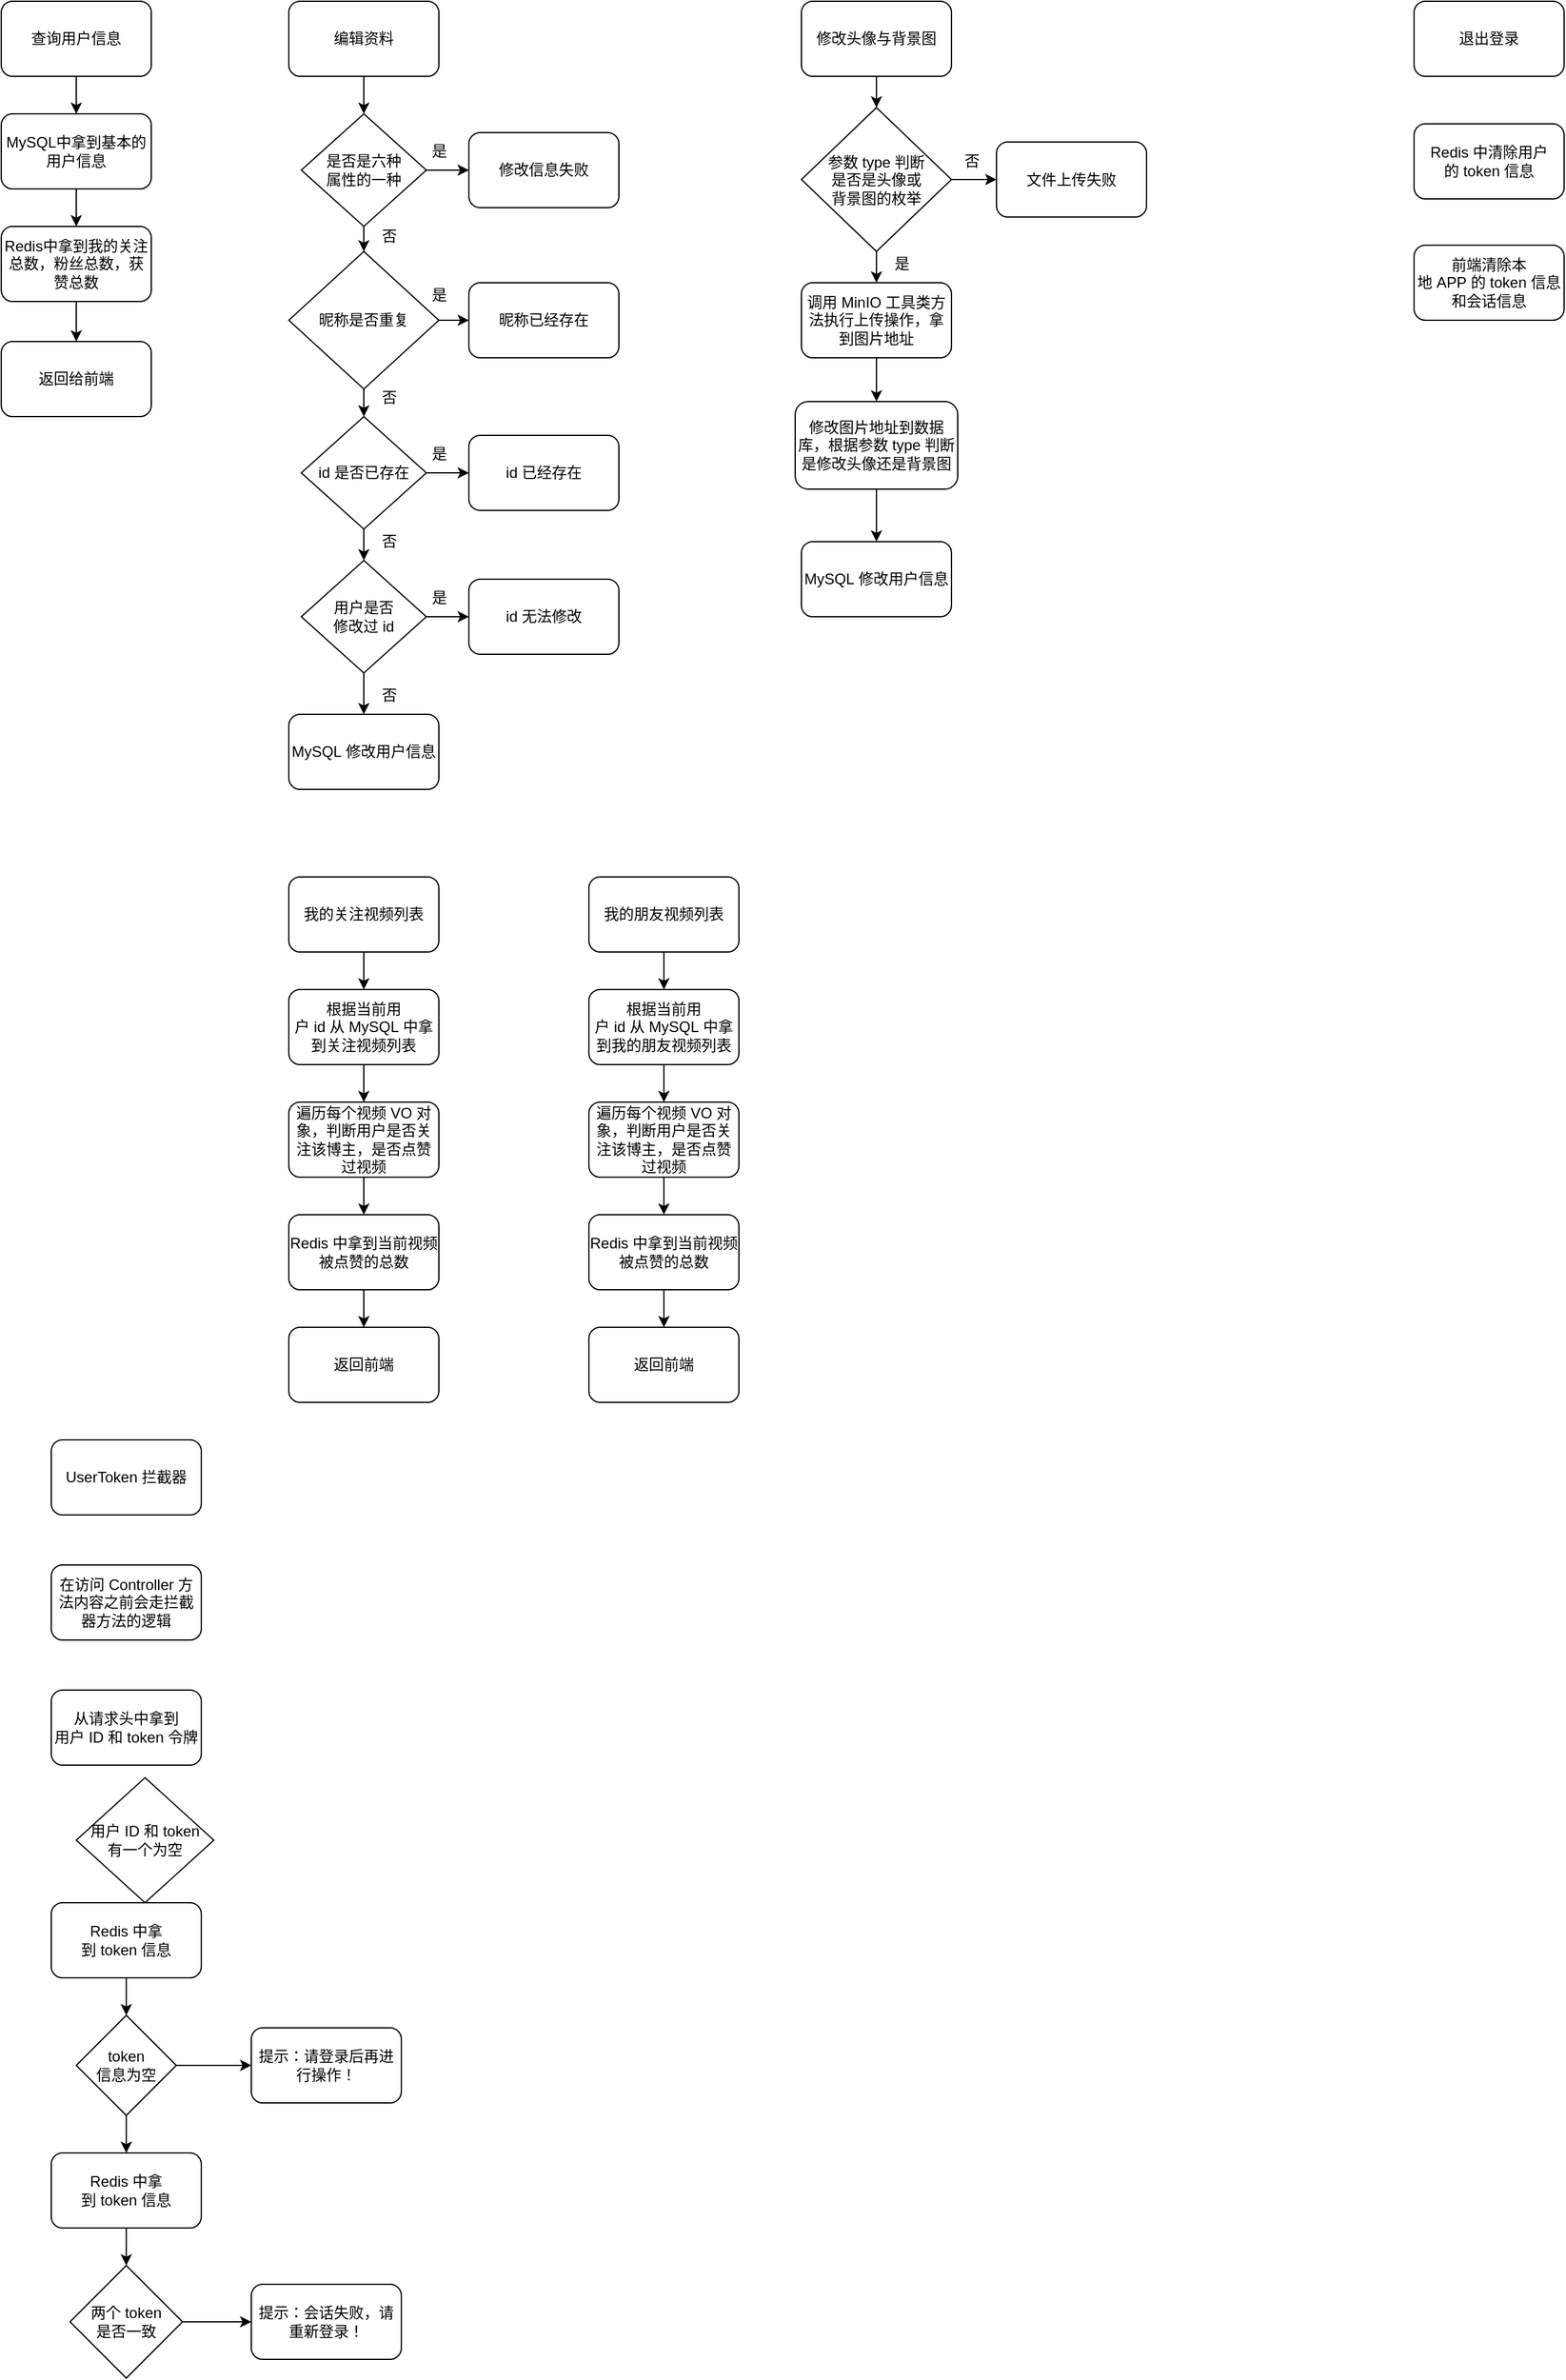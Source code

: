 <mxfile version="21.3.4" type="github">
  <diagram name="第 1 页" id="0AUaaIVt-kkO4RMALrJo">
    <mxGraphModel dx="880" dy="452" grid="1" gridSize="10" guides="1" tooltips="1" connect="1" arrows="1" fold="1" page="1" pageScale="1" pageWidth="827" pageHeight="1169" math="0" shadow="0">
      <root>
        <mxCell id="0" />
        <mxCell id="1" parent="0" />
        <mxCell id="nrDlEzxW3YHy5IL3hc1I-7" value="" style="edgeStyle=orthogonalEdgeStyle;rounded=0;orthogonalLoop=1;jettySize=auto;html=1;" parent="1" source="nrDlEzxW3YHy5IL3hc1I-1" target="nrDlEzxW3YHy5IL3hc1I-4" edge="1">
          <mxGeometry relative="1" as="geometry" />
        </mxCell>
        <mxCell id="nrDlEzxW3YHy5IL3hc1I-1" value="查询用户信息" style="rounded=1;whiteSpace=wrap;html=1;" parent="1" vertex="1">
          <mxGeometry x="40" y="30" width="120" height="60" as="geometry" />
        </mxCell>
        <mxCell id="nrDlEzxW3YHy5IL3hc1I-10" value="" style="edgeStyle=orthogonalEdgeStyle;rounded=0;orthogonalLoop=1;jettySize=auto;html=1;" parent="1" source="nrDlEzxW3YHy5IL3hc1I-3" target="nrDlEzxW3YHy5IL3hc1I-5" edge="1">
          <mxGeometry relative="1" as="geometry" />
        </mxCell>
        <mxCell id="nrDlEzxW3YHy5IL3hc1I-3" value="Redis中拿到我的关注总数，粉丝总数，获赞总数" style="rounded=1;whiteSpace=wrap;html=1;" parent="1" vertex="1">
          <mxGeometry x="40" y="210" width="120" height="60" as="geometry" />
        </mxCell>
        <mxCell id="nrDlEzxW3YHy5IL3hc1I-8" value="" style="edgeStyle=orthogonalEdgeStyle;rounded=0;orthogonalLoop=1;jettySize=auto;html=1;" parent="1" source="nrDlEzxW3YHy5IL3hc1I-4" target="nrDlEzxW3YHy5IL3hc1I-3" edge="1">
          <mxGeometry relative="1" as="geometry" />
        </mxCell>
        <mxCell id="nrDlEzxW3YHy5IL3hc1I-4" value="MySQL中拿到基本的用户信息" style="rounded=1;whiteSpace=wrap;html=1;" parent="1" vertex="1">
          <mxGeometry x="40" y="120" width="120" height="60" as="geometry" />
        </mxCell>
        <mxCell id="nrDlEzxW3YHy5IL3hc1I-5" value="返回给前端" style="rounded=1;whiteSpace=wrap;html=1;" parent="1" vertex="1">
          <mxGeometry x="40" y="302" width="120" height="60" as="geometry" />
        </mxCell>
        <mxCell id="nrDlEzxW3YHy5IL3hc1I-14" value="" style="edgeStyle=orthogonalEdgeStyle;rounded=0;orthogonalLoop=1;jettySize=auto;html=1;" parent="1" source="nrDlEzxW3YHy5IL3hc1I-11" target="nrDlEzxW3YHy5IL3hc1I-13" edge="1">
          <mxGeometry relative="1" as="geometry" />
        </mxCell>
        <mxCell id="nrDlEzxW3YHy5IL3hc1I-11" value="编辑资料" style="rounded=1;whiteSpace=wrap;html=1;" parent="1" vertex="1">
          <mxGeometry x="270" y="30" width="120" height="60" as="geometry" />
        </mxCell>
        <mxCell id="nrDlEzxW3YHy5IL3hc1I-16" value="" style="edgeStyle=orthogonalEdgeStyle;rounded=0;orthogonalLoop=1;jettySize=auto;html=1;" parent="1" source="nrDlEzxW3YHy5IL3hc1I-13" target="nrDlEzxW3YHy5IL3hc1I-15" edge="1">
          <mxGeometry relative="1" as="geometry" />
        </mxCell>
        <mxCell id="nrDlEzxW3YHy5IL3hc1I-21" value="" style="edgeStyle=orthogonalEdgeStyle;rounded=0;orthogonalLoop=1;jettySize=auto;html=1;" parent="1" source="nrDlEzxW3YHy5IL3hc1I-13" target="nrDlEzxW3YHy5IL3hc1I-18" edge="1">
          <mxGeometry relative="1" as="geometry" />
        </mxCell>
        <mxCell id="nrDlEzxW3YHy5IL3hc1I-13" value="是否是六种&lt;br&gt;属性的一种" style="rhombus;whiteSpace=wrap;html=1;" parent="1" vertex="1">
          <mxGeometry x="280" y="120" width="100" height="90" as="geometry" />
        </mxCell>
        <mxCell id="nrDlEzxW3YHy5IL3hc1I-15" value="修改信息失败" style="rounded=1;whiteSpace=wrap;html=1;" parent="1" vertex="1">
          <mxGeometry x="414" y="135" width="120" height="60" as="geometry" />
        </mxCell>
        <mxCell id="nrDlEzxW3YHy5IL3hc1I-22" value="" style="edgeStyle=orthogonalEdgeStyle;rounded=0;orthogonalLoop=1;jettySize=auto;html=1;" parent="1" source="nrDlEzxW3YHy5IL3hc1I-18" target="nrDlEzxW3YHy5IL3hc1I-19" edge="1">
          <mxGeometry relative="1" as="geometry" />
        </mxCell>
        <mxCell id="nrDlEzxW3YHy5IL3hc1I-24" value="" style="edgeStyle=orthogonalEdgeStyle;rounded=0;orthogonalLoop=1;jettySize=auto;html=1;" parent="1" source="nrDlEzxW3YHy5IL3hc1I-18" target="nrDlEzxW3YHy5IL3hc1I-20" edge="1">
          <mxGeometry relative="1" as="geometry" />
        </mxCell>
        <mxCell id="nrDlEzxW3YHy5IL3hc1I-18" value="昵称是否重复" style="rhombus;whiteSpace=wrap;html=1;" parent="1" vertex="1">
          <mxGeometry x="270" y="230" width="120" height="110" as="geometry" />
        </mxCell>
        <mxCell id="nrDlEzxW3YHy5IL3hc1I-19" value="昵称已经存在" style="rounded=1;whiteSpace=wrap;html=1;" parent="1" vertex="1">
          <mxGeometry x="414" y="255" width="120" height="60" as="geometry" />
        </mxCell>
        <mxCell id="nrDlEzxW3YHy5IL3hc1I-29" value="" style="edgeStyle=orthogonalEdgeStyle;rounded=0;orthogonalLoop=1;jettySize=auto;html=1;" parent="1" source="nrDlEzxW3YHy5IL3hc1I-20" target="nrDlEzxW3YHy5IL3hc1I-27" edge="1">
          <mxGeometry relative="1" as="geometry" />
        </mxCell>
        <mxCell id="sMi1jE_PJqb1ZQ5FPbgI-5" value="" style="edgeStyle=orthogonalEdgeStyle;rounded=0;orthogonalLoop=1;jettySize=auto;html=1;" parent="1" source="nrDlEzxW3YHy5IL3hc1I-20" target="nrDlEzxW3YHy5IL3hc1I-26" edge="1">
          <mxGeometry relative="1" as="geometry" />
        </mxCell>
        <mxCell id="nrDlEzxW3YHy5IL3hc1I-20" value="id&amp;nbsp;是否已存在" style="rhombus;whiteSpace=wrap;html=1;" parent="1" vertex="1">
          <mxGeometry x="280" y="362" width="100" height="90" as="geometry" />
        </mxCell>
        <mxCell id="nrDlEzxW3YHy5IL3hc1I-26" value="id 已经存在" style="rounded=1;whiteSpace=wrap;html=1;" parent="1" vertex="1">
          <mxGeometry x="414" y="377" width="120" height="60" as="geometry" />
        </mxCell>
        <mxCell id="nrDlEzxW3YHy5IL3hc1I-30" value="" style="edgeStyle=orthogonalEdgeStyle;rounded=0;orthogonalLoop=1;jettySize=auto;html=1;" parent="1" source="nrDlEzxW3YHy5IL3hc1I-27" target="nrDlEzxW3YHy5IL3hc1I-28" edge="1">
          <mxGeometry relative="1" as="geometry" />
        </mxCell>
        <mxCell id="nrDlEzxW3YHy5IL3hc1I-32" value="" style="edgeStyle=orthogonalEdgeStyle;rounded=0;orthogonalLoop=1;jettySize=auto;html=1;" parent="1" source="nrDlEzxW3YHy5IL3hc1I-27" target="nrDlEzxW3YHy5IL3hc1I-31" edge="1">
          <mxGeometry relative="1" as="geometry" />
        </mxCell>
        <mxCell id="nrDlEzxW3YHy5IL3hc1I-27" value="用户是否&lt;br&gt;修改过 id" style="rhombus;whiteSpace=wrap;html=1;" parent="1" vertex="1">
          <mxGeometry x="280" y="477" width="100" height="90" as="geometry" />
        </mxCell>
        <mxCell id="nrDlEzxW3YHy5IL3hc1I-28" value="id&amp;nbsp;无法修改" style="rounded=1;whiteSpace=wrap;html=1;" parent="1" vertex="1">
          <mxGeometry x="414" y="492" width="120" height="60" as="geometry" />
        </mxCell>
        <mxCell id="nrDlEzxW3YHy5IL3hc1I-31" value="MySQL&amp;nbsp;修改用户信息" style="rounded=1;whiteSpace=wrap;html=1;" parent="1" vertex="1">
          <mxGeometry x="270" y="600" width="120" height="60" as="geometry" />
        </mxCell>
        <mxCell id="nrDlEzxW3YHy5IL3hc1I-35" value="" style="edgeStyle=orthogonalEdgeStyle;rounded=0;orthogonalLoop=1;jettySize=auto;html=1;" parent="1" source="nrDlEzxW3YHy5IL3hc1I-33" target="nrDlEzxW3YHy5IL3hc1I-34" edge="1">
          <mxGeometry relative="1" as="geometry" />
        </mxCell>
        <mxCell id="nrDlEzxW3YHy5IL3hc1I-33" value="修改头像与背景图" style="rounded=1;whiteSpace=wrap;html=1;" parent="1" vertex="1">
          <mxGeometry x="680" y="30" width="120" height="60" as="geometry" />
        </mxCell>
        <mxCell id="nrDlEzxW3YHy5IL3hc1I-37" value="" style="edgeStyle=orthogonalEdgeStyle;rounded=0;orthogonalLoop=1;jettySize=auto;html=1;" parent="1" source="nrDlEzxW3YHy5IL3hc1I-34" target="nrDlEzxW3YHy5IL3hc1I-36" edge="1">
          <mxGeometry relative="1" as="geometry" />
        </mxCell>
        <mxCell id="nrDlEzxW3YHy5IL3hc1I-40" value="" style="edgeStyle=orthogonalEdgeStyle;rounded=0;orthogonalLoop=1;jettySize=auto;html=1;" parent="1" source="nrDlEzxW3YHy5IL3hc1I-34" target="nrDlEzxW3YHy5IL3hc1I-38" edge="1">
          <mxGeometry relative="1" as="geometry" />
        </mxCell>
        <mxCell id="nrDlEzxW3YHy5IL3hc1I-34" value="参数&amp;nbsp;type&amp;nbsp;判断&lt;br&gt;是否是头像或&lt;br&gt;背景图的枚举" style="rhombus;whiteSpace=wrap;html=1;" parent="1" vertex="1">
          <mxGeometry x="680" y="115" width="120" height="115" as="geometry" />
        </mxCell>
        <mxCell id="nrDlEzxW3YHy5IL3hc1I-36" value="文件上传失败" style="rounded=1;whiteSpace=wrap;html=1;" parent="1" vertex="1">
          <mxGeometry x="836" y="142.5" width="120" height="60" as="geometry" />
        </mxCell>
        <mxCell id="nrDlEzxW3YHy5IL3hc1I-41" value="" style="edgeStyle=orthogonalEdgeStyle;rounded=0;orthogonalLoop=1;jettySize=auto;html=1;" parent="1" source="nrDlEzxW3YHy5IL3hc1I-38" target="nrDlEzxW3YHy5IL3hc1I-39" edge="1">
          <mxGeometry relative="1" as="geometry" />
        </mxCell>
        <mxCell id="nrDlEzxW3YHy5IL3hc1I-38" value="调用&amp;nbsp;MinIO&amp;nbsp;工具类方法执行上传操作，拿到图片地址" style="rounded=1;whiteSpace=wrap;html=1;" parent="1" vertex="1">
          <mxGeometry x="680" y="255" width="120" height="60" as="geometry" />
        </mxCell>
        <mxCell id="ssj-WsS2pF4nqh3vulHq-2" value="" style="edgeStyle=orthogonalEdgeStyle;rounded=0;orthogonalLoop=1;jettySize=auto;html=1;" edge="1" parent="1" source="nrDlEzxW3YHy5IL3hc1I-39" target="ssj-WsS2pF4nqh3vulHq-1">
          <mxGeometry relative="1" as="geometry" />
        </mxCell>
        <mxCell id="nrDlEzxW3YHy5IL3hc1I-39" value="修改图片地址到数据库，根据参数&amp;nbsp;type&amp;nbsp;判断是修改头像还是背景图" style="rounded=1;whiteSpace=wrap;html=1;" parent="1" vertex="1">
          <mxGeometry x="675" y="350" width="130" height="70" as="geometry" />
        </mxCell>
        <mxCell id="nrDlEzxW3YHy5IL3hc1I-44" value="" style="edgeStyle=orthogonalEdgeStyle;rounded=0;orthogonalLoop=1;jettySize=auto;html=1;" parent="1" source="nrDlEzxW3YHy5IL3hc1I-42" target="nrDlEzxW3YHy5IL3hc1I-43" edge="1">
          <mxGeometry relative="1" as="geometry" />
        </mxCell>
        <mxCell id="nrDlEzxW3YHy5IL3hc1I-42" value="我的关注视频列表" style="rounded=1;whiteSpace=wrap;html=1;" parent="1" vertex="1">
          <mxGeometry x="270" y="730" width="120" height="60" as="geometry" />
        </mxCell>
        <mxCell id="nrDlEzxW3YHy5IL3hc1I-47" value="" style="edgeStyle=orthogonalEdgeStyle;rounded=0;orthogonalLoop=1;jettySize=auto;html=1;" parent="1" source="nrDlEzxW3YHy5IL3hc1I-43" target="nrDlEzxW3YHy5IL3hc1I-45" edge="1">
          <mxGeometry relative="1" as="geometry" />
        </mxCell>
        <mxCell id="nrDlEzxW3YHy5IL3hc1I-43" value="根据当前用户&amp;nbsp;id&amp;nbsp;从&amp;nbsp;MySQL&amp;nbsp;中拿到关注视频列表" style="whiteSpace=wrap;html=1;rounded=1;" parent="1" vertex="1">
          <mxGeometry x="270" y="820" width="120" height="60" as="geometry" />
        </mxCell>
        <mxCell id="nrDlEzxW3YHy5IL3hc1I-48" value="" style="edgeStyle=orthogonalEdgeStyle;rounded=0;orthogonalLoop=1;jettySize=auto;html=1;" parent="1" source="nrDlEzxW3YHy5IL3hc1I-45" target="nrDlEzxW3YHy5IL3hc1I-46" edge="1">
          <mxGeometry relative="1" as="geometry" />
        </mxCell>
        <mxCell id="nrDlEzxW3YHy5IL3hc1I-45" value="遍历每个视频&amp;nbsp;VO&amp;nbsp;对象，判断用户是否关注该博主，是否点赞过视频" style="whiteSpace=wrap;html=1;rounded=1;" parent="1" vertex="1">
          <mxGeometry x="270" y="910" width="120" height="60" as="geometry" />
        </mxCell>
        <mxCell id="ssj-WsS2pF4nqh3vulHq-4" value="" style="edgeStyle=orthogonalEdgeStyle;rounded=0;orthogonalLoop=1;jettySize=auto;html=1;" edge="1" parent="1" source="nrDlEzxW3YHy5IL3hc1I-46" target="ssj-WsS2pF4nqh3vulHq-3">
          <mxGeometry relative="1" as="geometry" />
        </mxCell>
        <mxCell id="nrDlEzxW3YHy5IL3hc1I-46" value="Redis&amp;nbsp;中拿到当前视频被点赞的总数" style="whiteSpace=wrap;html=1;rounded=1;" parent="1" vertex="1">
          <mxGeometry x="270" y="1000" width="120" height="60" as="geometry" />
        </mxCell>
        <mxCell id="nrDlEzxW3YHy5IL3hc1I-54" value="" style="edgeStyle=orthogonalEdgeStyle;rounded=0;orthogonalLoop=1;jettySize=auto;html=1;" parent="1" source="nrDlEzxW3YHy5IL3hc1I-49" target="nrDlEzxW3YHy5IL3hc1I-50" edge="1">
          <mxGeometry relative="1" as="geometry" />
        </mxCell>
        <mxCell id="nrDlEzxW3YHy5IL3hc1I-49" value="我的朋友视频列表" style="rounded=1;whiteSpace=wrap;html=1;" parent="1" vertex="1">
          <mxGeometry x="510" y="730" width="120" height="60" as="geometry" />
        </mxCell>
        <mxCell id="nrDlEzxW3YHy5IL3hc1I-55" value="" style="edgeStyle=orthogonalEdgeStyle;rounded=0;orthogonalLoop=1;jettySize=auto;html=1;" parent="1" source="nrDlEzxW3YHy5IL3hc1I-50" target="nrDlEzxW3YHy5IL3hc1I-51" edge="1">
          <mxGeometry relative="1" as="geometry" />
        </mxCell>
        <mxCell id="nrDlEzxW3YHy5IL3hc1I-50" value="根据当前用户&amp;nbsp;id&amp;nbsp;从&amp;nbsp;MySQL&amp;nbsp;中拿到我的朋友视频列表" style="whiteSpace=wrap;html=1;rounded=1;" parent="1" vertex="1">
          <mxGeometry x="510" y="820" width="120" height="60" as="geometry" />
        </mxCell>
        <mxCell id="nrDlEzxW3YHy5IL3hc1I-56" value="" style="edgeStyle=orthogonalEdgeStyle;rounded=0;orthogonalLoop=1;jettySize=auto;html=1;" parent="1" source="nrDlEzxW3YHy5IL3hc1I-51" target="nrDlEzxW3YHy5IL3hc1I-52" edge="1">
          <mxGeometry relative="1" as="geometry" />
        </mxCell>
        <mxCell id="nrDlEzxW3YHy5IL3hc1I-51" value="遍历每个视频&amp;nbsp;VO&amp;nbsp;对象，判断用户是否关注该博主，是否点赞过视频" style="whiteSpace=wrap;html=1;rounded=1;" parent="1" vertex="1">
          <mxGeometry x="510" y="910" width="120" height="60" as="geometry" />
        </mxCell>
        <mxCell id="ssj-WsS2pF4nqh3vulHq-6" value="" style="edgeStyle=orthogonalEdgeStyle;rounded=0;orthogonalLoop=1;jettySize=auto;html=1;" edge="1" parent="1" source="nrDlEzxW3YHy5IL3hc1I-52" target="ssj-WsS2pF4nqh3vulHq-5">
          <mxGeometry relative="1" as="geometry" />
        </mxCell>
        <mxCell id="nrDlEzxW3YHy5IL3hc1I-52" value="Redis&amp;nbsp;中拿到当前视频被点赞的总数" style="whiteSpace=wrap;html=1;rounded=1;" parent="1" vertex="1">
          <mxGeometry x="510" y="1000" width="120" height="60" as="geometry" />
        </mxCell>
        <mxCell id="sMi1jE_PJqb1ZQ5FPbgI-2" value="是" style="text;html=1;align=center;verticalAlign=middle;resizable=0;points=[];autosize=1;strokeColor=none;fillColor=none;" parent="1" vertex="1">
          <mxGeometry x="370" y="135" width="40" height="30" as="geometry" />
        </mxCell>
        <mxCell id="sMi1jE_PJqb1ZQ5FPbgI-3" value="否" style="text;html=1;align=center;verticalAlign=middle;resizable=0;points=[];autosize=1;strokeColor=none;fillColor=none;" parent="1" vertex="1">
          <mxGeometry x="330" y="202.5" width="40" height="30" as="geometry" />
        </mxCell>
        <mxCell id="sMi1jE_PJqb1ZQ5FPbgI-4" value="是" style="text;html=1;align=center;verticalAlign=middle;resizable=0;points=[];autosize=1;strokeColor=none;fillColor=none;" parent="1" vertex="1">
          <mxGeometry x="370" y="250" width="40" height="30" as="geometry" />
        </mxCell>
        <mxCell id="sMi1jE_PJqb1ZQ5FPbgI-6" value="是" style="text;html=1;align=center;verticalAlign=middle;resizable=0;points=[];autosize=1;strokeColor=none;fillColor=none;" parent="1" vertex="1">
          <mxGeometry x="370" y="377" width="40" height="30" as="geometry" />
        </mxCell>
        <mxCell id="sMi1jE_PJqb1ZQ5FPbgI-7" value="是" style="text;html=1;align=center;verticalAlign=middle;resizable=0;points=[];autosize=1;strokeColor=none;fillColor=none;" parent="1" vertex="1">
          <mxGeometry x="370" y="492" width="40" height="30" as="geometry" />
        </mxCell>
        <mxCell id="sMi1jE_PJqb1ZQ5FPbgI-8" value="否" style="text;html=1;align=center;verticalAlign=middle;resizable=0;points=[];autosize=1;strokeColor=none;fillColor=none;" parent="1" vertex="1">
          <mxGeometry x="330" y="332" width="40" height="30" as="geometry" />
        </mxCell>
        <mxCell id="sMi1jE_PJqb1ZQ5FPbgI-9" value="否" style="text;html=1;align=center;verticalAlign=middle;resizable=0;points=[];autosize=1;strokeColor=none;fillColor=none;" parent="1" vertex="1">
          <mxGeometry x="330" y="447" width="40" height="30" as="geometry" />
        </mxCell>
        <mxCell id="sMi1jE_PJqb1ZQ5FPbgI-10" value="否" style="text;html=1;align=center;verticalAlign=middle;resizable=0;points=[];autosize=1;strokeColor=none;fillColor=none;" parent="1" vertex="1">
          <mxGeometry x="330" y="570" width="40" height="30" as="geometry" />
        </mxCell>
        <mxCell id="sMi1jE_PJqb1ZQ5FPbgI-12" value="是" style="text;html=1;align=center;verticalAlign=middle;resizable=0;points=[];autosize=1;strokeColor=none;fillColor=none;" parent="1" vertex="1">
          <mxGeometry x="740" y="225" width="40" height="30" as="geometry" />
        </mxCell>
        <mxCell id="sMi1jE_PJqb1ZQ5FPbgI-13" value="否" style="text;html=1;align=center;verticalAlign=middle;resizable=0;points=[];autosize=1;strokeColor=none;fillColor=none;" parent="1" vertex="1">
          <mxGeometry x="796" y="142.5" width="40" height="30" as="geometry" />
        </mxCell>
        <mxCell id="MQP1osQVE7F0Vroe5CQB-1" value="退出登录" style="rounded=1;whiteSpace=wrap;html=1;" parent="1" vertex="1">
          <mxGeometry x="1170" y="30" width="120" height="60" as="geometry" />
        </mxCell>
        <mxCell id="MQP1osQVE7F0Vroe5CQB-2" value="Redis&amp;nbsp;中清除用户的&amp;nbsp;token&amp;nbsp;信息" style="rounded=1;whiteSpace=wrap;html=1;" parent="1" vertex="1">
          <mxGeometry x="1170" y="128" width="120" height="60" as="geometry" />
        </mxCell>
        <mxCell id="MQP1osQVE7F0Vroe5CQB-3" value="前端清除本地&amp;nbsp;APP&amp;nbsp;的&amp;nbsp;token&amp;nbsp;信息和会话信息" style="rounded=1;whiteSpace=wrap;html=1;" parent="1" vertex="1">
          <mxGeometry x="1170" y="225" width="120" height="60" as="geometry" />
        </mxCell>
        <mxCell id="ssj-WsS2pF4nqh3vulHq-1" value="MySQL&amp;nbsp;修改用户信息" style="rounded=1;whiteSpace=wrap;html=1;" vertex="1" parent="1">
          <mxGeometry x="680" y="462" width="120" height="60" as="geometry" />
        </mxCell>
        <mxCell id="ssj-WsS2pF4nqh3vulHq-3" value="返回前端" style="whiteSpace=wrap;html=1;rounded=1;" vertex="1" parent="1">
          <mxGeometry x="270" y="1090" width="120" height="60" as="geometry" />
        </mxCell>
        <mxCell id="ssj-WsS2pF4nqh3vulHq-5" value="返回前端" style="whiteSpace=wrap;html=1;rounded=1;" vertex="1" parent="1">
          <mxGeometry x="510" y="1090" width="120" height="60" as="geometry" />
        </mxCell>
        <mxCell id="ssj-WsS2pF4nqh3vulHq-8" value="UserToken 拦截器" style="rounded=1;whiteSpace=wrap;html=1;" vertex="1" parent="1">
          <mxGeometry x="80" y="1180" width="120" height="60" as="geometry" />
        </mxCell>
        <mxCell id="ssj-WsS2pF4nqh3vulHq-9" value="在访问&amp;nbsp;Controller&amp;nbsp;方法内容之前会走拦截器方法的逻辑" style="rounded=1;whiteSpace=wrap;html=1;" vertex="1" parent="1">
          <mxGeometry x="80" y="1280" width="120" height="60" as="geometry" />
        </mxCell>
        <mxCell id="ssj-WsS2pF4nqh3vulHq-10" value="从请求头中拿到&lt;br&gt;用户&amp;nbsp;ID&amp;nbsp;和&amp;nbsp;token&amp;nbsp;令牌" style="rounded=1;whiteSpace=wrap;html=1;" vertex="1" parent="1">
          <mxGeometry x="80" y="1380" width="120" height="60" as="geometry" />
        </mxCell>
        <mxCell id="ssj-WsS2pF4nqh3vulHq-17" value="" style="edgeStyle=orthogonalEdgeStyle;rounded=0;orthogonalLoop=1;jettySize=auto;html=1;" edge="1" parent="1" source="ssj-WsS2pF4nqh3vulHq-11" target="ssj-WsS2pF4nqh3vulHq-12">
          <mxGeometry relative="1" as="geometry" />
        </mxCell>
        <mxCell id="ssj-WsS2pF4nqh3vulHq-11" value="Redis&amp;nbsp;中拿到&amp;nbsp;token&amp;nbsp;信息" style="rounded=1;whiteSpace=wrap;html=1;" vertex="1" parent="1">
          <mxGeometry x="80" y="1550" width="120" height="60" as="geometry" />
        </mxCell>
        <mxCell id="ssj-WsS2pF4nqh3vulHq-16" value="" style="edgeStyle=orthogonalEdgeStyle;rounded=0;orthogonalLoop=1;jettySize=auto;html=1;" edge="1" parent="1" source="ssj-WsS2pF4nqh3vulHq-12" target="ssj-WsS2pF4nqh3vulHq-15">
          <mxGeometry relative="1" as="geometry" />
        </mxCell>
        <mxCell id="ssj-WsS2pF4nqh3vulHq-18" value="" style="edgeStyle=orthogonalEdgeStyle;rounded=0;orthogonalLoop=1;jettySize=auto;html=1;" edge="1" parent="1" source="ssj-WsS2pF4nqh3vulHq-12" target="ssj-WsS2pF4nqh3vulHq-13">
          <mxGeometry relative="1" as="geometry" />
        </mxCell>
        <mxCell id="ssj-WsS2pF4nqh3vulHq-12" value="token&lt;br&gt;信息为空" style="rhombus;whiteSpace=wrap;html=1;" vertex="1" parent="1">
          <mxGeometry x="100" y="1640" width="80" height="80" as="geometry" />
        </mxCell>
        <mxCell id="ssj-WsS2pF4nqh3vulHq-22" value="" style="edgeStyle=orthogonalEdgeStyle;rounded=0;orthogonalLoop=1;jettySize=auto;html=1;" edge="1" parent="1" source="ssj-WsS2pF4nqh3vulHq-13" target="ssj-WsS2pF4nqh3vulHq-19">
          <mxGeometry relative="1" as="geometry" />
        </mxCell>
        <mxCell id="ssj-WsS2pF4nqh3vulHq-13" value="Redis&amp;nbsp;中拿到&amp;nbsp;token&amp;nbsp;信息" style="rounded=1;whiteSpace=wrap;html=1;" vertex="1" parent="1">
          <mxGeometry x="80" y="1750" width="120" height="60" as="geometry" />
        </mxCell>
        <mxCell id="ssj-WsS2pF4nqh3vulHq-15" value="提示：请登录后再进行操作！" style="rounded=1;whiteSpace=wrap;html=1;" vertex="1" parent="1">
          <mxGeometry x="240" y="1650" width="120" height="60" as="geometry" />
        </mxCell>
        <mxCell id="ssj-WsS2pF4nqh3vulHq-21" value="" style="edgeStyle=orthogonalEdgeStyle;rounded=0;orthogonalLoop=1;jettySize=auto;html=1;" edge="1" parent="1" source="ssj-WsS2pF4nqh3vulHq-19" target="ssj-WsS2pF4nqh3vulHq-20">
          <mxGeometry relative="1" as="geometry" />
        </mxCell>
        <mxCell id="ssj-WsS2pF4nqh3vulHq-19" value="两个&amp;nbsp;token&lt;br&gt;是否一致" style="rhombus;whiteSpace=wrap;html=1;" vertex="1" parent="1">
          <mxGeometry x="95" y="1840" width="90" height="90" as="geometry" />
        </mxCell>
        <mxCell id="ssj-WsS2pF4nqh3vulHq-20" value="提示：会话失败，请重新登录！" style="rounded=1;whiteSpace=wrap;html=1;" vertex="1" parent="1">
          <mxGeometry x="240" y="1855" width="120" height="60" as="geometry" />
        </mxCell>
        <mxCell id="ssj-WsS2pF4nqh3vulHq-23" value="用户&amp;nbsp;ID&amp;nbsp;和&amp;nbsp;token&lt;br&gt;有一个为空" style="rhombus;whiteSpace=wrap;html=1;" vertex="1" parent="1">
          <mxGeometry x="100" y="1450" width="110" height="100" as="geometry" />
        </mxCell>
      </root>
    </mxGraphModel>
  </diagram>
</mxfile>
